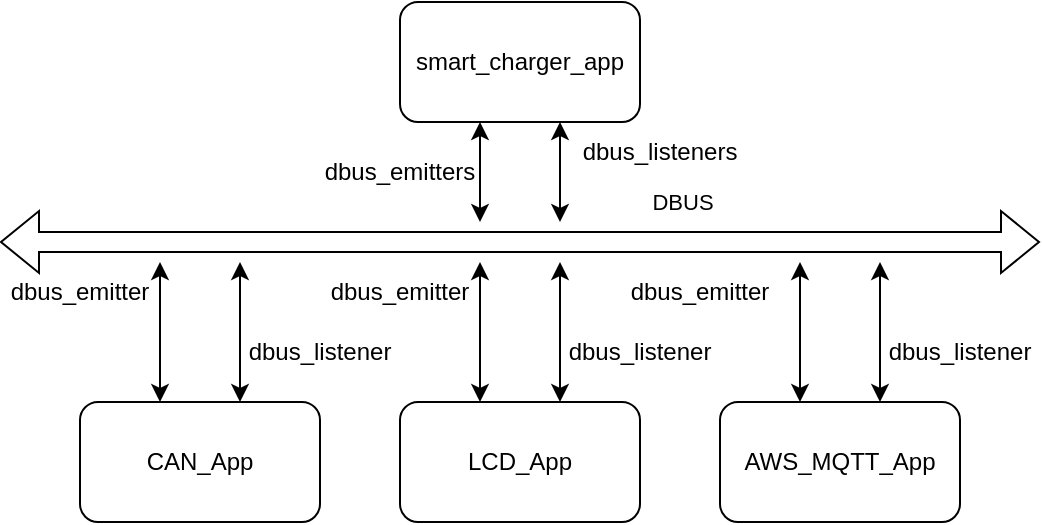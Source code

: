 <mxfile version="20.3.1" type="device"><diagram id="Zej_o9ShAgIRMlDtV86J" name="Page-1"><mxGraphModel dx="1037" dy="571" grid="1" gridSize="10" guides="1" tooltips="1" connect="1" arrows="1" fold="1" page="1" pageScale="1" pageWidth="850" pageHeight="1100" math="0" shadow="0"><root><mxCell id="0"/><mxCell id="1" parent="0"/><mxCell id="-KsmyyEwN1tH9h8pDVF1-1" value="LCD_App" style="rounded=1;whiteSpace=wrap;html=1;" parent="1" vertex="1"><mxGeometry x="360" y="440" width="120" height="60" as="geometry"/></mxCell><mxCell id="-KsmyyEwN1tH9h8pDVF1-3" value="AWS_MQTT_App" style="rounded=1;whiteSpace=wrap;html=1;" parent="1" vertex="1"><mxGeometry x="520" y="440" width="120" height="60" as="geometry"/></mxCell><mxCell id="-KsmyyEwN1tH9h8pDVF1-4" value="CAN_App" style="rounded=1;whiteSpace=wrap;html=1;" parent="1" vertex="1"><mxGeometry x="200" y="440" width="120" height="60" as="geometry"/></mxCell><mxCell id="-KsmyyEwN1tH9h8pDVF1-5" value="smart_charger_app" style="rounded=1;whiteSpace=wrap;html=1;" parent="1" vertex="1"><mxGeometry x="360" y="240" width="120" height="60" as="geometry"/></mxCell><mxCell id="-KsmyyEwN1tH9h8pDVF1-7" value="" style="shape=flexArrow;endArrow=classic;startArrow=classic;html=1;rounded=0;" parent="1" edge="1"><mxGeometry width="100" height="100" relative="1" as="geometry"><mxPoint x="160" y="360" as="sourcePoint"/><mxPoint x="680" y="360" as="targetPoint"/></mxGeometry></mxCell><mxCell id="-KsmyyEwN1tH9h8pDVF1-8" value="DBUS" style="edgeLabel;html=1;align=center;verticalAlign=middle;resizable=0;points=[];" parent="-KsmyyEwN1tH9h8pDVF1-7" vertex="1" connectable="0"><mxGeometry x="-0.081" y="1" relative="1" as="geometry"><mxPoint x="102" y="-19" as="offset"/></mxGeometry></mxCell><mxCell id="-KsmyyEwN1tH9h8pDVF1-9" value="" style="endArrow=classic;startArrow=classic;html=1;rounded=0;" parent="1" edge="1"><mxGeometry width="50" height="50" relative="1" as="geometry"><mxPoint x="240" y="440" as="sourcePoint"/><mxPoint x="240" y="370" as="targetPoint"/></mxGeometry></mxCell><mxCell id="-KsmyyEwN1tH9h8pDVF1-10" value="" style="endArrow=classic;startArrow=classic;html=1;rounded=0;" parent="1" edge="1"><mxGeometry width="50" height="50" relative="1" as="geometry"><mxPoint x="280" y="440" as="sourcePoint"/><mxPoint x="280" y="370" as="targetPoint"/></mxGeometry></mxCell><mxCell id="-KsmyyEwN1tH9h8pDVF1-11" value="" style="endArrow=classic;startArrow=classic;html=1;rounded=0;" parent="1" edge="1"><mxGeometry width="50" height="50" relative="1" as="geometry"><mxPoint x="400" y="440" as="sourcePoint"/><mxPoint x="400" y="370" as="targetPoint"/></mxGeometry></mxCell><mxCell id="-KsmyyEwN1tH9h8pDVF1-12" value="" style="endArrow=classic;startArrow=classic;html=1;rounded=0;" parent="1" edge="1"><mxGeometry width="50" height="50" relative="1" as="geometry"><mxPoint x="560" y="440" as="sourcePoint"/><mxPoint x="560" y="370" as="targetPoint"/></mxGeometry></mxCell><mxCell id="-KsmyyEwN1tH9h8pDVF1-13" value="" style="endArrow=classic;startArrow=classic;html=1;rounded=0;" parent="1" edge="1"><mxGeometry width="50" height="50" relative="1" as="geometry"><mxPoint x="600" y="440" as="sourcePoint"/><mxPoint x="600" y="370" as="targetPoint"/></mxGeometry></mxCell><mxCell id="-KsmyyEwN1tH9h8pDVF1-14" value="" style="endArrow=classic;startArrow=classic;html=1;rounded=0;" parent="1" edge="1"><mxGeometry width="50" height="50" relative="1" as="geometry"><mxPoint x="440" y="440" as="sourcePoint"/><mxPoint x="440" y="370" as="targetPoint"/></mxGeometry></mxCell><mxCell id="-KsmyyEwN1tH9h8pDVF1-15" value="" style="endArrow=classic;startArrow=classic;html=1;rounded=0;" parent="1" edge="1"><mxGeometry width="50" height="50" relative="1" as="geometry"><mxPoint x="440" y="350" as="sourcePoint"/><mxPoint x="440" y="300" as="targetPoint"/></mxGeometry></mxCell><mxCell id="-KsmyyEwN1tH9h8pDVF1-16" value="" style="endArrow=classic;startArrow=classic;html=1;rounded=0;" parent="1" edge="1"><mxGeometry width="50" height="50" relative="1" as="geometry"><mxPoint x="400" y="350" as="sourcePoint"/><mxPoint x="400" y="300" as="targetPoint"/></mxGeometry></mxCell><mxCell id="-KsmyyEwN1tH9h8pDVF1-17" value="dbus_emitters" style="text;html=1;strokeColor=none;fillColor=none;align=center;verticalAlign=middle;whiteSpace=wrap;rounded=0;fillStyle=cross-hatch;" parent="1" vertex="1"><mxGeometry x="330" y="310" width="60" height="30" as="geometry"/></mxCell><mxCell id="-KsmyyEwN1tH9h8pDVF1-18" value="dbus_listeners" style="text;html=1;strokeColor=none;fillColor=none;align=center;verticalAlign=middle;whiteSpace=wrap;rounded=0;fillStyle=cross-hatch;" parent="1" vertex="1"><mxGeometry x="460" y="300" width="60" height="30" as="geometry"/></mxCell><mxCell id="-KsmyyEwN1tH9h8pDVF1-19" value="dbus_listener" style="text;html=1;strokeColor=none;fillColor=none;align=center;verticalAlign=middle;whiteSpace=wrap;rounded=0;fillStyle=cross-hatch;" parent="1" vertex="1"><mxGeometry x="450" y="400" width="60" height="30" as="geometry"/></mxCell><mxCell id="-KsmyyEwN1tH9h8pDVF1-20" value="dbus_emitter" style="text;html=1;strokeColor=none;fillColor=none;align=center;verticalAlign=middle;whiteSpace=wrap;rounded=0;fillStyle=cross-hatch;" parent="1" vertex="1"><mxGeometry x="330" y="370" width="60" height="30" as="geometry"/></mxCell><mxCell id="-KsmyyEwN1tH9h8pDVF1-21" value="dbus_listener" style="text;html=1;strokeColor=none;fillColor=none;align=center;verticalAlign=middle;whiteSpace=wrap;rounded=0;fillStyle=cross-hatch;" parent="1" vertex="1"><mxGeometry x="610" y="400" width="60" height="30" as="geometry"/></mxCell><mxCell id="-KsmyyEwN1tH9h8pDVF1-22" value="dbus_listener" style="text;html=1;strokeColor=none;fillColor=none;align=center;verticalAlign=middle;whiteSpace=wrap;rounded=0;fillStyle=cross-hatch;" parent="1" vertex="1"><mxGeometry x="290" y="400" width="60" height="30" as="geometry"/></mxCell><mxCell id="-KsmyyEwN1tH9h8pDVF1-23" value="dbus_emitter" style="text;html=1;strokeColor=none;fillColor=none;align=center;verticalAlign=middle;whiteSpace=wrap;rounded=0;fillStyle=cross-hatch;" parent="1" vertex="1"><mxGeometry x="170" y="370" width="60" height="30" as="geometry"/></mxCell><mxCell id="-KsmyyEwN1tH9h8pDVF1-24" value="dbus_emitter" style="text;html=1;strokeColor=none;fillColor=none;align=center;verticalAlign=middle;whiteSpace=wrap;rounded=0;fillStyle=cross-hatch;" parent="1" vertex="1"><mxGeometry x="480" y="370" width="60" height="30" as="geometry"/></mxCell></root></mxGraphModel></diagram></mxfile>